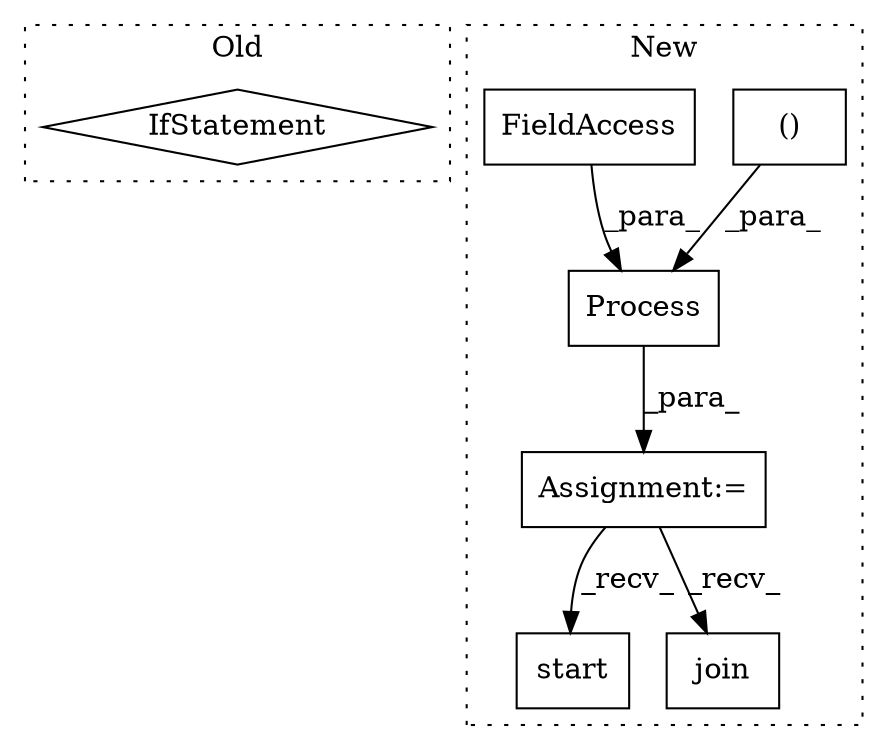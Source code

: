 digraph G {
subgraph cluster0 {
1 [label="IfStatement" a="25" s="3147,3173" l="4,2" shape="diamond"];
label = "Old";
style="dotted";
}
subgraph cluster1 {
2 [label="Process" a="32" s="3100,3143" l="8,2" shape="box"];
3 [label="Assignment:=" a="7" s="3099" l="1" shape="box"];
4 [label="()" a="106" s="3128" l="15" shape="box"];
5 [label="FieldAccess" a="22" s="3108" l="12" shape="box"];
6 [label="start" a="32" s="3526" l="7" shape="box"];
7 [label="join" a="32" s="3668" l="6" shape="box"];
label = "New";
style="dotted";
}
2 -> 3 [label="_para_"];
3 -> 7 [label="_recv_"];
3 -> 6 [label="_recv_"];
4 -> 2 [label="_para_"];
5 -> 2 [label="_para_"];
}